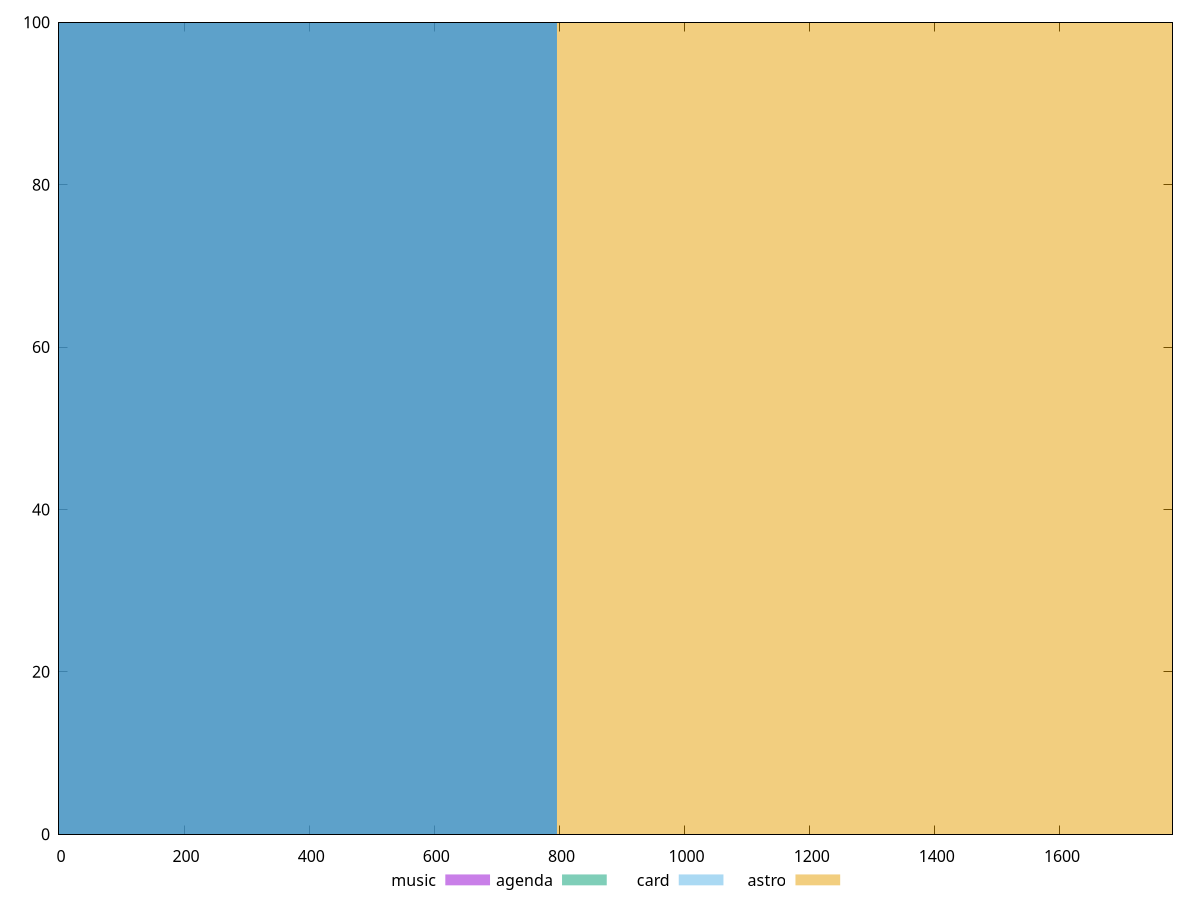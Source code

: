 reset

$music <<EOF
0 100
EOF

$agenda <<EOF
0 100
EOF

$card <<EOF
0 100
EOF

$astro <<EOF
1592.0358240345101 100
EOF

set key outside below
set boxwidth 1592.0358240345101
set xrange [0:1780]
set yrange [0:100]
set trange [0:100]
set style fill transparent solid 0.5 noborder
set terminal svg size 640, 520 enhanced background rgb 'white'
set output "reports/report_00031_2021-02-24T23-18-18.084Z/render-blocking-resources/comparison/histogram/all_raw.svg"

plot $music title "music" with boxes, \
     $agenda title "agenda" with boxes, \
     $card title "card" with boxes, \
     $astro title "astro" with boxes

reset
